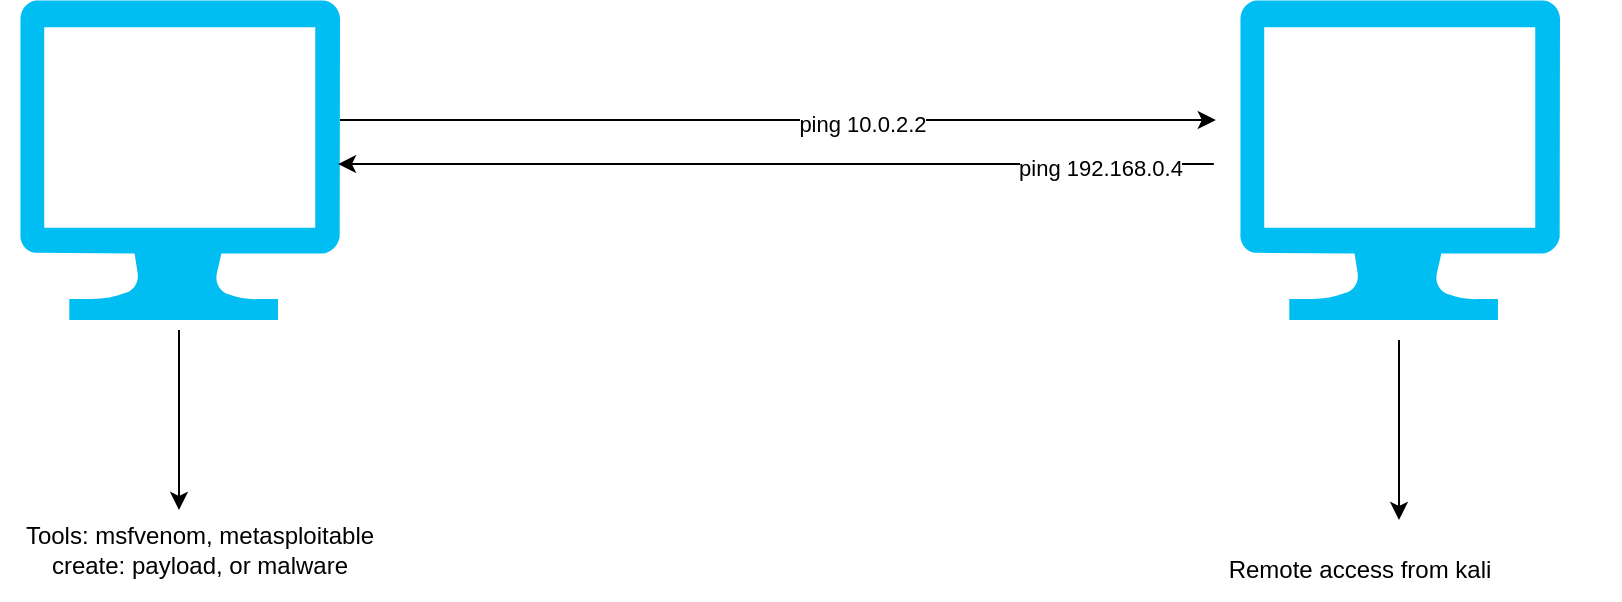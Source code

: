 <mxfile version="26.1.1">
  <diagram name="Page-1" id="VP9jU60o31eCcBaB49xK">
    <mxGraphModel dx="1653" dy="432" grid="1" gridSize="10" guides="1" tooltips="1" connect="1" arrows="1" fold="1" page="1" pageScale="1" pageWidth="850" pageHeight="1100" math="0" shadow="0">
      <root>
        <mxCell id="0" />
        <mxCell id="1" parent="0" />
        <mxCell id="x9Pqx8U_sZAu87wwfYyE-1" value="" style="verticalLabelPosition=bottom;html=1;verticalAlign=top;align=center;strokeColor=none;fillColor=#00BEF2;shape=mxgraph.azure.computer;pointerEvents=1;" vertex="1" parent="1">
          <mxGeometry x="-130" y="40" width="160" height="160" as="geometry" />
        </mxCell>
        <mxCell id="x9Pqx8U_sZAu87wwfYyE-2" value="" style="verticalLabelPosition=bottom;html=1;verticalAlign=top;align=center;strokeColor=none;fillColor=#00BEF2;shape=mxgraph.azure.computer;pointerEvents=1;" vertex="1" parent="1">
          <mxGeometry x="480" y="40" width="160" height="160" as="geometry" />
        </mxCell>
        <mxCell id="x9Pqx8U_sZAu87wwfYyE-4" value="" style="endArrow=classic;html=1;rounded=0;exitX=1.013;exitY=0.394;exitDx=0;exitDy=0;exitPerimeter=0;" edge="1" parent="1">
          <mxGeometry width="50" height="50" relative="1" as="geometry">
            <mxPoint x="30.0" y="100.04" as="sourcePoint" />
            <mxPoint x="467.92" y="100" as="targetPoint" />
          </mxGeometry>
        </mxCell>
        <mxCell id="x9Pqx8U_sZAu87wwfYyE-11" value="ping 10.0.2.2" style="edgeLabel;html=1;align=center;verticalAlign=middle;resizable=0;points=[];" vertex="1" connectable="0" parent="x9Pqx8U_sZAu87wwfYyE-4">
          <mxGeometry x="0.192" y="-2" relative="1" as="geometry">
            <mxPoint as="offset" />
          </mxGeometry>
        </mxCell>
        <mxCell id="x9Pqx8U_sZAu87wwfYyE-8" value="" style="endArrow=classic;html=1;rounded=0;exitX=1.013;exitY=0.394;exitDx=0;exitDy=0;exitPerimeter=0;" edge="1" parent="1">
          <mxGeometry width="50" height="50" relative="1" as="geometry">
            <mxPoint x="466.92" y="122" as="sourcePoint" />
            <mxPoint x="29.0" y="122.04" as="targetPoint" />
          </mxGeometry>
        </mxCell>
        <mxCell id="x9Pqx8U_sZAu87wwfYyE-10" value="ping 192.168.0.4" style="edgeLabel;html=1;align=center;verticalAlign=middle;resizable=0;points=[];" vertex="1" connectable="0" parent="x9Pqx8U_sZAu87wwfYyE-8">
          <mxGeometry x="-0.74" y="2" relative="1" as="geometry">
            <mxPoint as="offset" />
          </mxGeometry>
        </mxCell>
        <mxCell id="x9Pqx8U_sZAu87wwfYyE-13" value="" style="endArrow=classic;html=1;rounded=0;" edge="1" parent="1">
          <mxGeometry width="50" height="50" relative="1" as="geometry">
            <mxPoint x="-50.5" y="205" as="sourcePoint" />
            <mxPoint x="-50.5" y="295" as="targetPoint" />
          </mxGeometry>
        </mxCell>
        <mxCell id="x9Pqx8U_sZAu87wwfYyE-14" value="" style="endArrow=classic;html=1;rounded=0;" edge="1" parent="1">
          <mxGeometry width="50" height="50" relative="1" as="geometry">
            <mxPoint x="559.5" y="210" as="sourcePoint" />
            <mxPoint x="559.5" y="300" as="targetPoint" />
          </mxGeometry>
        </mxCell>
        <mxCell id="x9Pqx8U_sZAu87wwfYyE-16" value="Tools: msfvenom, metasploitable&lt;div&gt;create: payload, or malware&lt;/div&gt;" style="text;html=1;align=center;verticalAlign=middle;whiteSpace=wrap;rounded=0;" vertex="1" parent="1">
          <mxGeometry x="-140" y="300" width="200" height="30" as="geometry" />
        </mxCell>
        <mxCell id="x9Pqx8U_sZAu87wwfYyE-18" value="Remote access from kali" style="text;html=1;align=center;verticalAlign=middle;whiteSpace=wrap;rounded=0;" vertex="1" parent="1">
          <mxGeometry x="410" y="310" width="260" height="30" as="geometry" />
        </mxCell>
      </root>
    </mxGraphModel>
  </diagram>
</mxfile>

